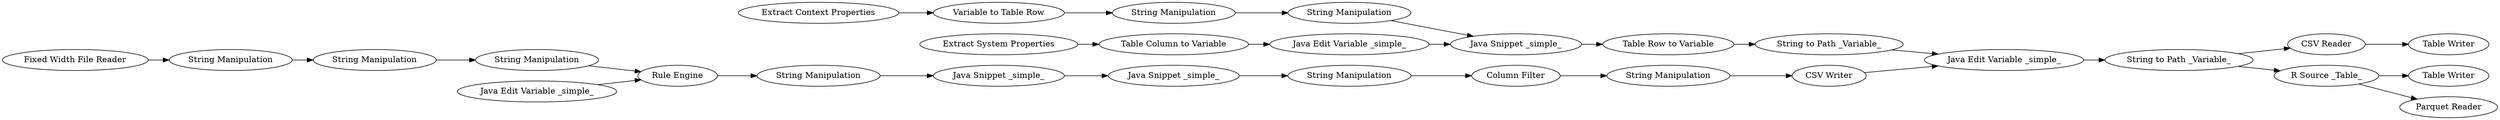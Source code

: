 digraph {
	"7339486980384120298_1" [label="CSV Reader"]
	"479658358293212774_54" [label="Table Column to Variable"]
	"7339486980384120298_110" [label="String Manipulation"]
	"479658358293212774_55" [label="Table Row to Variable"]
	"7339486980384120298_116" [label="String Manipulation"]
	"7339486980384120298_120" [label="Java Snippet _simple_"]
	"479658358293212774_57" [label="Variable to Table Row"]
	"7339486980384120298_105" [label="Table Writer"]
	"7339486980384120298_114" [label="Column Filter"]
	"7339486980384120298_94" [label="String to Path _Variable_"]
	"7339486980384120298_113" [label="String Manipulation"]
	"479658358293212774_47" [label="String Manipulation"]
	"479658358293212774_48" [label="String Manipulation"]
	"479658358293212774_58" [label="String to Path _Variable_"]
	"7339486980384120298_117" [label="Table Writer"]
	"479658358293212774_7" [label="Extract System Properties"]
	"7339486980384120298_106" [label="String Manipulation"]
	"7339486980384120298_81" [label="Java Edit Variable _simple_"]
	"7339486980384120298_107" [label="Rule Engine"]
	"479658358293212774_56" [label="Extract Context Properties"]
	"7339486980384120298_2" [label="Fixed Width File Reader"]
	"7339486980384120298_119" [label="String Manipulation"]
	"7339486980384120298_112" [label="Java Snippet _simple_"]
	"7339486980384120298_3" [label="String Manipulation"]
	"7339486980384120298_115" [label="CSV Writer"]
	"479658358293212774_59" [label="Java Edit Variable _simple_"]
	"7339486980384120298_118" [label="Parquet Reader"]
	"479658358293212774_46" [label="Java Snippet _simple_"]
	"7339486980384120298_84" [label="R Source _Table_"]
	"7339486980384120298_108" [label="Java Edit Variable _simple_"]
	"479658358293212774_55" -> "479658358293212774_58"
	"7339486980384120298_114" -> "7339486980384120298_116"
	"7339486980384120298_112" -> "7339486980384120298_113"
	"7339486980384120298_107" -> "7339486980384120298_110"
	"7339486980384120298_84" -> "7339486980384120298_105"
	"479658358293212774_59" -> "479658358293212774_46"
	"7339486980384120298_115" -> "7339486980384120298_81"
	"7339486980384120298_120" -> "7339486980384120298_112"
	"7339486980384120298_1" -> "7339486980384120298_117"
	"479658358293212774_7" -> "479658358293212774_54"
	"7339486980384120298_2" -> "7339486980384120298_119"
	"479658358293212774_54" -> "479658358293212774_59"
	"7339486980384120298_119" -> "7339486980384120298_3"
	"7339486980384120298_3" -> "7339486980384120298_106"
	"7339486980384120298_94" -> "7339486980384120298_84"
	"479658358293212774_56" -> "479658358293212774_57"
	"7339486980384120298_116" -> "7339486980384120298_115"
	"7339486980384120298_113" -> "7339486980384120298_114"
	"479658358293212774_47" -> "479658358293212774_46"
	"7339486980384120298_110" -> "7339486980384120298_120"
	"479658358293212774_48" -> "479658358293212774_47"
	"479658358293212774_57" -> "479658358293212774_48"
	"479658358293212774_46" -> "479658358293212774_55"
	"479658358293212774_58" -> "7339486980384120298_81"
	"7339486980384120298_106" -> "7339486980384120298_107"
	"7339486980384120298_81" -> "7339486980384120298_94"
	"7339486980384120298_108" -> "7339486980384120298_107"
	"7339486980384120298_84" -> "7339486980384120298_118"
	"7339486980384120298_94" -> "7339486980384120298_1"
	rankdir=LR
}

